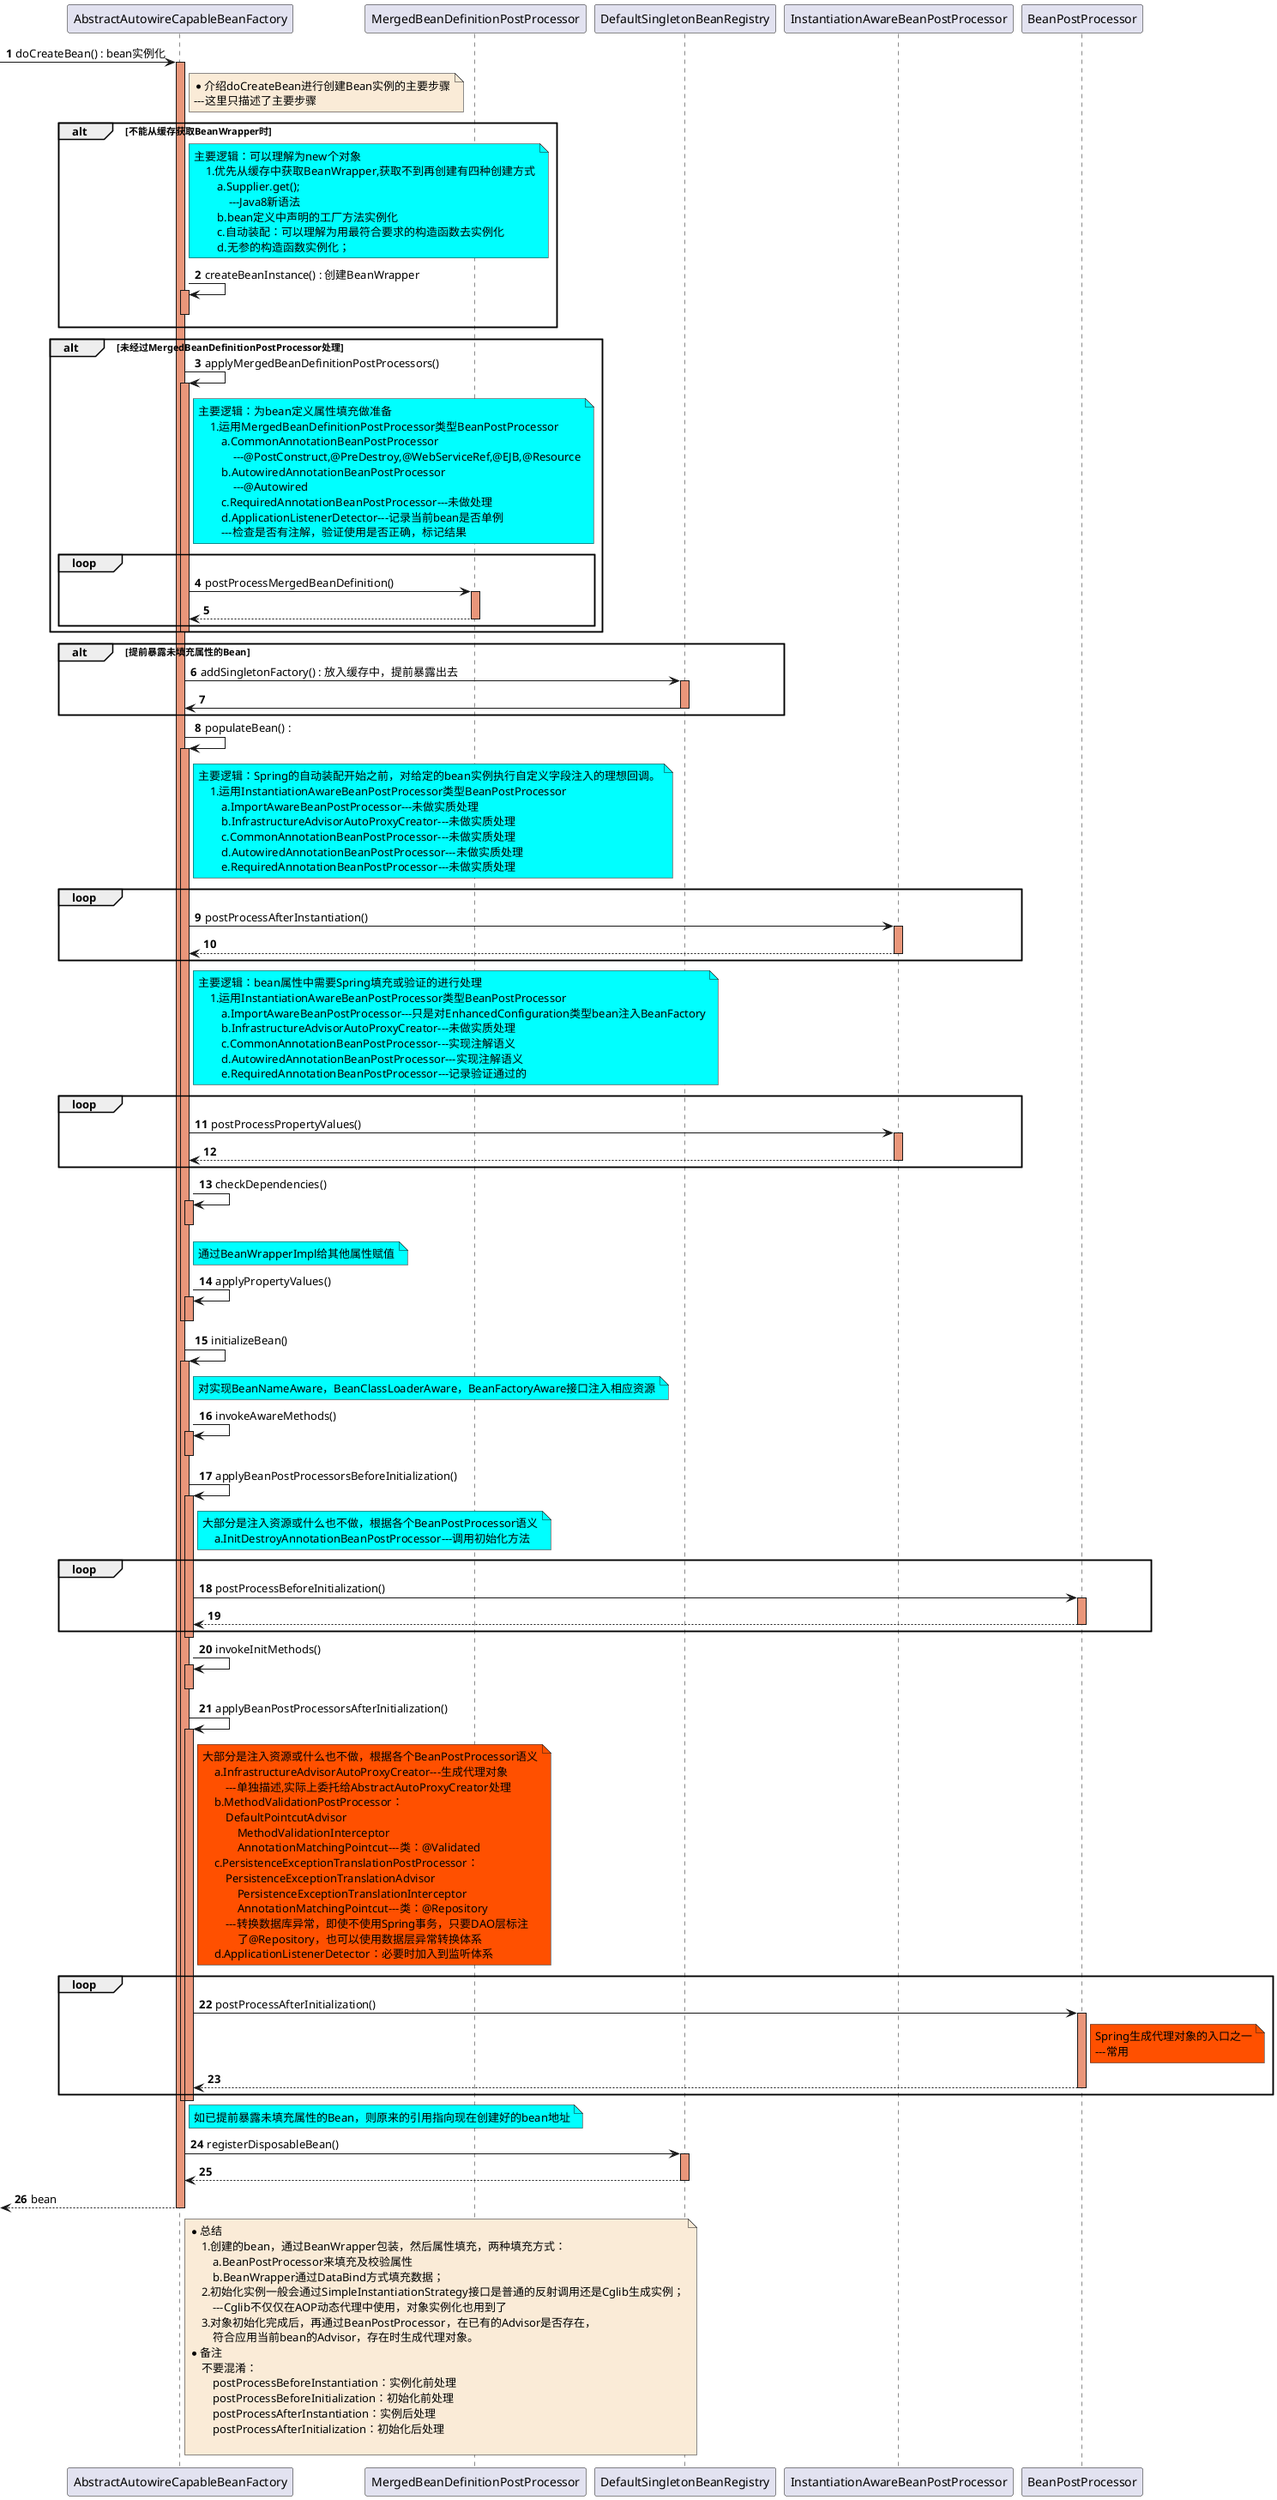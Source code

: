 @startuml

autonumber

-> AbstractAutowireCapableBeanFactory: doCreateBean() : bean实例化
activate AbstractAutowireCapableBeanFactory #DarkSalmon

    note right of AbstractAutowireCapableBeanFactory #FAEBD7
        *介绍doCreateBean进行创建Bean实例的主要步骤
        ---这里只描述了主要步骤
    end note



    alt 不能从缓存获取BeanWrapper时
        note right of AbstractAutowireCapableBeanFactory #aqua
            主要逻辑：可以理解为new个对象
                1.优先从缓存中获取BeanWrapper,获取不到再创建有四种创建方式
                    a.Supplier.get();
                        ---Java8新语法
                    b.bean定义中声明的工厂方法实例化
                    c.自动装配：可以理解为用最符合要求的构造函数去实例化
                    d.无参的构造函数实例化；
        end note
        AbstractAutowireCapableBeanFactory-> AbstractAutowireCapableBeanFactory: createBeanInstance() : 创建BeanWrapper
        activate AbstractAutowireCapableBeanFactory #DarkSalmon
        deactivate AbstractAutowireCapableBeanFactory
    end

    alt 未经过MergedBeanDefinitionPostProcessor处理
        AbstractAutowireCapableBeanFactory-> AbstractAutowireCapableBeanFactory:applyMergedBeanDefinitionPostProcessors()
        activate AbstractAutowireCapableBeanFactory #DarkSalmon
            note right of AbstractAutowireCapableBeanFactory #aqua
            主要逻辑：为bean定义属性填充做准备
                1.运用MergedBeanDefinitionPostProcessor类型BeanPostProcessor
                    a.CommonAnnotationBeanPostProcessor
                        ---@PostConstruct,@PreDestroy,@WebServiceRef,@EJB,@Resource
                    b.AutowiredAnnotationBeanPostProcessor
                        ---@Autowired
                    c.RequiredAnnotationBeanPostProcessor---未做处理
                    d.ApplicationListenerDetector---记录当前bean是否单例
                    ---检查是否有注解，验证使用是否正确，标记结果
            end note
            loop
                AbstractAutowireCapableBeanFactory -> MergedBeanDefinitionPostProcessor:postProcessMergedBeanDefinition()
                activate MergedBeanDefinitionPostProcessor #DarkSalmon
                MergedBeanDefinitionPostProcessor --> AbstractAutowireCapableBeanFactory
                deactivate MergedBeanDefinitionPostProcessor
            end
        deactivate AbstractAutowireCapableBeanFactory
    end

    alt 提前暴露未填充属性的Bean
        AbstractAutowireCapableBeanFactory-> DefaultSingletonBeanRegistry: addSingletonFactory() : 放入缓存中，提前暴露出去
        activate DefaultSingletonBeanRegistry #DarkSalmon
        DefaultSingletonBeanRegistry -> AbstractAutowireCapableBeanFactory
        deactivate DefaultSingletonBeanRegistry
    end

    AbstractAutowireCapableBeanFactory-> AbstractAutowireCapableBeanFactory: populateBean() :
    activate AbstractAutowireCapableBeanFactory #DarkSalmon

        note right of AbstractAutowireCapableBeanFactory #aqua
            主要逻辑：Spring的自动装配开始之前，对给定的bean实例执行自定义字段注入的理想回调。
                1.运用InstantiationAwareBeanPostProcessor类型BeanPostProcessor
                    a.ImportAwareBeanPostProcessor---未做实质处理
                    b.InfrastructureAdvisorAutoProxyCreator---未做实质处理
                    c.CommonAnnotationBeanPostProcessor---未做实质处理
                    d.AutowiredAnnotationBeanPostProcessor---未做实质处理
                    e.RequiredAnnotationBeanPostProcessor---未做实质处理
        end note

        loop
            AbstractAutowireCapableBeanFactory -> InstantiationAwareBeanPostProcessor:postProcessAfterInstantiation()
            activate InstantiationAwareBeanPostProcessor #DarkSalmon
            InstantiationAwareBeanPostProcessor --> AbstractAutowireCapableBeanFactory
            deactivate InstantiationAwareBeanPostProcessor
        end

        note right of AbstractAutowireCapableBeanFactory #aqua
            主要逻辑：bean属性中需要Spring填充或验证的进行处理
                1.运用InstantiationAwareBeanPostProcessor类型BeanPostProcessor
                    a.ImportAwareBeanPostProcessor---只是对EnhancedConfiguration类型bean注入BeanFactory
                    b.InfrastructureAdvisorAutoProxyCreator---未做实质处理
                    c.CommonAnnotationBeanPostProcessor---实现注解语义
                    d.AutowiredAnnotationBeanPostProcessor---实现注解语义
                    e.RequiredAnnotationBeanPostProcessor---记录验证通过的
        end note

        loop
            AbstractAutowireCapableBeanFactory -> InstantiationAwareBeanPostProcessor:postProcessPropertyValues()
            activate InstantiationAwareBeanPostProcessor #DarkSalmon
            InstantiationAwareBeanPostProcessor --> AbstractAutowireCapableBeanFactory
            deactivate InstantiationAwareBeanPostProcessor
        end

        AbstractAutowireCapableBeanFactory-> AbstractAutowireCapableBeanFactory: checkDependencies()
        activate AbstractAutowireCapableBeanFactory #DarkSalmon
        deactivate AbstractAutowireCapableBeanFactory

        note right of AbstractAutowireCapableBeanFactory #aqua
            通过BeanWrapperImpl给其他属性赋值
        end note
        AbstractAutowireCapableBeanFactory-> AbstractAutowireCapableBeanFactory: applyPropertyValues()
        activate AbstractAutowireCapableBeanFactory #DarkSalmon
        deactivate AbstractAutowireCapableBeanFactory

    deactivate AbstractAutowireCapableBeanFactory


    AbstractAutowireCapableBeanFactory-> AbstractAutowireCapableBeanFactory: initializeBean()
    activate AbstractAutowireCapableBeanFactory #DarkSalmon

        note right of AbstractAutowireCapableBeanFactory #aqua
            对实现BeanNameAware，BeanClassLoaderAware，BeanFactoryAware接口注入相应资源
        end note
        AbstractAutowireCapableBeanFactory-> AbstractAutowireCapableBeanFactory: invokeAwareMethods()
        activate AbstractAutowireCapableBeanFactory #DarkSalmon
        deactivate AbstractAutowireCapableBeanFactory

        AbstractAutowireCapableBeanFactory-> AbstractAutowireCapableBeanFactory: applyBeanPostProcessorsBeforeInitialization()
        activate AbstractAutowireCapableBeanFactory #DarkSalmon
            note right of AbstractAutowireCapableBeanFactory #aqua
                大部分是注入资源或什么也不做，根据各个BeanPostProcessor语义
                    a.InitDestroyAnnotationBeanPostProcessor---调用初始化方法
            end note

            loop
                AbstractAutowireCapableBeanFactory -> BeanPostProcessor:postProcessBeforeInitialization()
                activate BeanPostProcessor #DarkSalmon
                BeanPostProcessor --> AbstractAutowireCapableBeanFactory
                deactivate BeanPostProcessor
            end

        deactivate AbstractAutowireCapableBeanFactory

        AbstractAutowireCapableBeanFactory-> AbstractAutowireCapableBeanFactory: invokeInitMethods()
        activate AbstractAutowireCapableBeanFactory #DarkSalmon
        deactivate AbstractAutowireCapableBeanFactory

        AbstractAutowireCapableBeanFactory-> AbstractAutowireCapableBeanFactory: applyBeanPostProcessorsAfterInitialization()
        activate AbstractAutowireCapableBeanFactory #DarkSalmon
            note right of AbstractAutowireCapableBeanFactory #FF5000
                大部分是注入资源或什么也不做，根据各个BeanPostProcessor语义
                    a.InfrastructureAdvisorAutoProxyCreator---生成代理对象
                        ---单独描述,实际上委托给AbstractAutoProxyCreator处理
                    b.MethodValidationPostProcessor：
                        DefaultPointcutAdvisor
                            MethodValidationInterceptor
                            AnnotationMatchingPointcut---类：@Validated
                    c.PersistenceExceptionTranslationPostProcessor：
                        PersistenceExceptionTranslationAdvisor
                            PersistenceExceptionTranslationInterceptor
                            AnnotationMatchingPointcut---类：@Repository
                        ---转换数据库异常，即使不使用Spring事务，只要DAO层标注
                            了@Repository，也可以使用数据层异常转换体系
                    d.ApplicationListenerDetector：必要时加入到监听体系
            end note

            loop
                AbstractAutowireCapableBeanFactory -> BeanPostProcessor:postProcessAfterInitialization()
                activate BeanPostProcessor #DarkSalmon
                    note right of BeanPostProcessor #FF5000
                        Spring生成代理对象的入口之一
                        ---常用
                    end note
                BeanPostProcessor --> AbstractAutowireCapableBeanFactory
                deactivate BeanPostProcessor
            end

        deactivate AbstractAutowireCapableBeanFactory

    deactivate AbstractAutowireCapableBeanFactory

    note right of AbstractAutowireCapableBeanFactory #aqua
        如已提前暴露未填充属性的Bean，则原来的引用指向现在创建好的bean地址
    end note

    AbstractAutowireCapableBeanFactory-> DefaultSingletonBeanRegistry: registerDisposableBean()
    activate DefaultSingletonBeanRegistry #DarkSalmon
    DefaultSingletonBeanRegistry --> AbstractAutowireCapableBeanFactory
    deactivate DefaultSingletonBeanRegistry

<--AbstractAutowireCapableBeanFactory: bean
deactivate AbstractAutowireCapableBeanFactory

note right of AbstractAutowireCapableBeanFactory #FAEBD7
    *总结
        1.创建的bean，通过BeanWrapper包装，然后属性填充，两种填充方式：
            a.BeanPostProcessor来填充及校验属性
            b.BeanWrapper通过DataBind方式填充数据；
        2.初始化实例一般会通过SimpleInstantiationStrategy接口是普通的反射调用还是Cglib生成实例；
            ---Cglib不仅仅在AOP动态代理中使用，对象实例化也用到了
        3.对象初始化完成后，再通过BeanPostProcessor，在已有的Advisor是否存在，
            符合应用当前bean的Advisor，存在时生成代理对象。
    *备注
        不要混淆：
            postProcessBeforeInstantiation：实例化前处理
            postProcessBeforeInitialization：初始化前处理
            postProcessAfterInstantiation：实例后处理
            postProcessAfterInitialization：初始化后处理

end note

@enduml